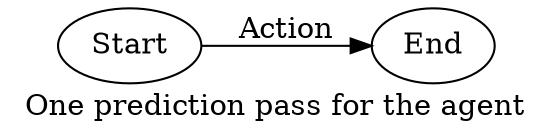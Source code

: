 digraph "rl_task" {
    graph[dpi = 300]
    label = "One prediction pass for the agent"
    rankdir = "LR"

    start [label = "Start"]
    end [label = "End"]    
    
    start -> end [label = "Action"]
}
